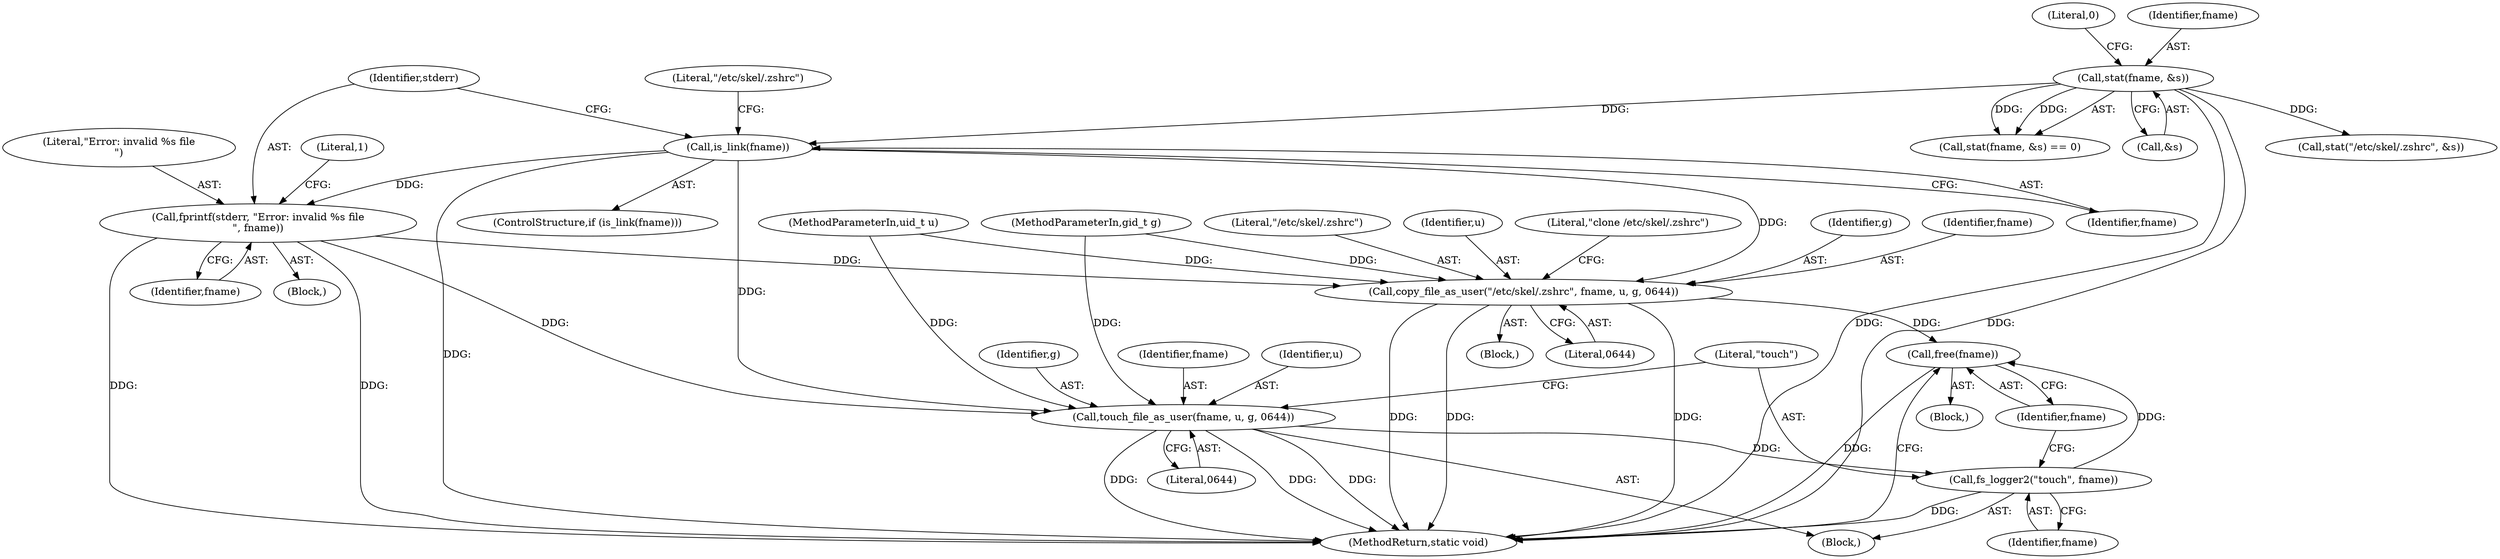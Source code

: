 digraph "0_firejail_38d418505e9ee2d326557e5639e8da49c298858f@API" {
"1000153" [label="(Call,fprintf(stderr, \"Error: invalid %s file\n\", fname))"];
"1000150" [label="(Call,is_link(fname))"];
"1000143" [label="(Call,stat(fname, &s))"];
"1000167" [label="(Call,copy_file_as_user(\"/etc/skel/.zshrc\", fname, u, g, 0644))"];
"1000185" [label="(Call,free(fname))"];
"1000177" [label="(Call,touch_file_as_user(fname, u, g, 0644))"];
"1000182" [label="(Call,fs_logger2(\"touch\", fname))"];
"1000182" [label="(Call,fs_logger2(\"touch\", fname))"];
"1000166" [label="(Block,)"];
"1000128" [label="(Block,)"];
"1000151" [label="(Identifier,fname)"];
"1000186" [label="(Identifier,fname)"];
"1000177" [label="(Call,touch_file_as_user(fname, u, g, 0644))"];
"1000143" [label="(Call,stat(fname, &s))"];
"1000167" [label="(Call,copy_file_as_user(\"/etc/skel/.zshrc\", fname, u, g, 0644))"];
"1000180" [label="(Identifier,g)"];
"1000155" [label="(Literal,\"Error: invalid %s file\n\")"];
"1000171" [label="(Identifier,g)"];
"1000184" [label="(Identifier,fname)"];
"1000161" [label="(Call,stat(\"/etc/skel/.zshrc\", &s))"];
"1000156" [label="(Identifier,fname)"];
"1000142" [label="(Call,stat(fname, &s) == 0)"];
"1000147" [label="(Literal,0)"];
"1000308" [label="(MethodReturn,static void)"];
"1000169" [label="(Identifier,fname)"];
"1000183" [label="(Literal,\"touch\")"];
"1000153" [label="(Call,fprintf(stderr, \"Error: invalid %s file\n\", fname))"];
"1000178" [label="(Identifier,fname)"];
"1000162" [label="(Literal,\"/etc/skel/.zshrc\")"];
"1000168" [label="(Literal,\"/etc/skel/.zshrc\")"];
"1000106" [label="(MethodParameterIn,gid_t g)"];
"1000149" [label="(ControlStructure,if (is_link(fname)))"];
"1000154" [label="(Identifier,stderr)"];
"1000179" [label="(Identifier,u)"];
"1000176" [label="(Block,)"];
"1000152" [label="(Block,)"];
"1000170" [label="(Identifier,u)"];
"1000174" [label="(Literal,\"clone /etc/skel/.zshrc\")"];
"1000145" [label="(Call,&s)"];
"1000150" [label="(Call,is_link(fname))"];
"1000105" [label="(MethodParameterIn,uid_t u)"];
"1000158" [label="(Literal,1)"];
"1000172" [label="(Literal,0644)"];
"1000185" [label="(Call,free(fname))"];
"1000181" [label="(Literal,0644)"];
"1000144" [label="(Identifier,fname)"];
"1000153" -> "1000152"  [label="AST: "];
"1000153" -> "1000156"  [label="CFG: "];
"1000154" -> "1000153"  [label="AST: "];
"1000155" -> "1000153"  [label="AST: "];
"1000156" -> "1000153"  [label="AST: "];
"1000158" -> "1000153"  [label="CFG: "];
"1000153" -> "1000308"  [label="DDG: "];
"1000153" -> "1000308"  [label="DDG: "];
"1000150" -> "1000153"  [label="DDG: "];
"1000153" -> "1000167"  [label="DDG: "];
"1000153" -> "1000177"  [label="DDG: "];
"1000150" -> "1000149"  [label="AST: "];
"1000150" -> "1000151"  [label="CFG: "];
"1000151" -> "1000150"  [label="AST: "];
"1000154" -> "1000150"  [label="CFG: "];
"1000162" -> "1000150"  [label="CFG: "];
"1000150" -> "1000308"  [label="DDG: "];
"1000143" -> "1000150"  [label="DDG: "];
"1000150" -> "1000167"  [label="DDG: "];
"1000150" -> "1000177"  [label="DDG: "];
"1000143" -> "1000142"  [label="AST: "];
"1000143" -> "1000145"  [label="CFG: "];
"1000144" -> "1000143"  [label="AST: "];
"1000145" -> "1000143"  [label="AST: "];
"1000147" -> "1000143"  [label="CFG: "];
"1000143" -> "1000308"  [label="DDG: "];
"1000143" -> "1000308"  [label="DDG: "];
"1000143" -> "1000142"  [label="DDG: "];
"1000143" -> "1000142"  [label="DDG: "];
"1000143" -> "1000161"  [label="DDG: "];
"1000167" -> "1000166"  [label="AST: "];
"1000167" -> "1000172"  [label="CFG: "];
"1000168" -> "1000167"  [label="AST: "];
"1000169" -> "1000167"  [label="AST: "];
"1000170" -> "1000167"  [label="AST: "];
"1000171" -> "1000167"  [label="AST: "];
"1000172" -> "1000167"  [label="AST: "];
"1000174" -> "1000167"  [label="CFG: "];
"1000167" -> "1000308"  [label="DDG: "];
"1000167" -> "1000308"  [label="DDG: "];
"1000167" -> "1000308"  [label="DDG: "];
"1000105" -> "1000167"  [label="DDG: "];
"1000106" -> "1000167"  [label="DDG: "];
"1000167" -> "1000185"  [label="DDG: "];
"1000185" -> "1000128"  [label="AST: "];
"1000185" -> "1000186"  [label="CFG: "];
"1000186" -> "1000185"  [label="AST: "];
"1000308" -> "1000185"  [label="CFG: "];
"1000185" -> "1000308"  [label="DDG: "];
"1000182" -> "1000185"  [label="DDG: "];
"1000177" -> "1000176"  [label="AST: "];
"1000177" -> "1000181"  [label="CFG: "];
"1000178" -> "1000177"  [label="AST: "];
"1000179" -> "1000177"  [label="AST: "];
"1000180" -> "1000177"  [label="AST: "];
"1000181" -> "1000177"  [label="AST: "];
"1000183" -> "1000177"  [label="CFG: "];
"1000177" -> "1000308"  [label="DDG: "];
"1000177" -> "1000308"  [label="DDG: "];
"1000177" -> "1000308"  [label="DDG: "];
"1000105" -> "1000177"  [label="DDG: "];
"1000106" -> "1000177"  [label="DDG: "];
"1000177" -> "1000182"  [label="DDG: "];
"1000182" -> "1000176"  [label="AST: "];
"1000182" -> "1000184"  [label="CFG: "];
"1000183" -> "1000182"  [label="AST: "];
"1000184" -> "1000182"  [label="AST: "];
"1000186" -> "1000182"  [label="CFG: "];
"1000182" -> "1000308"  [label="DDG: "];
}
